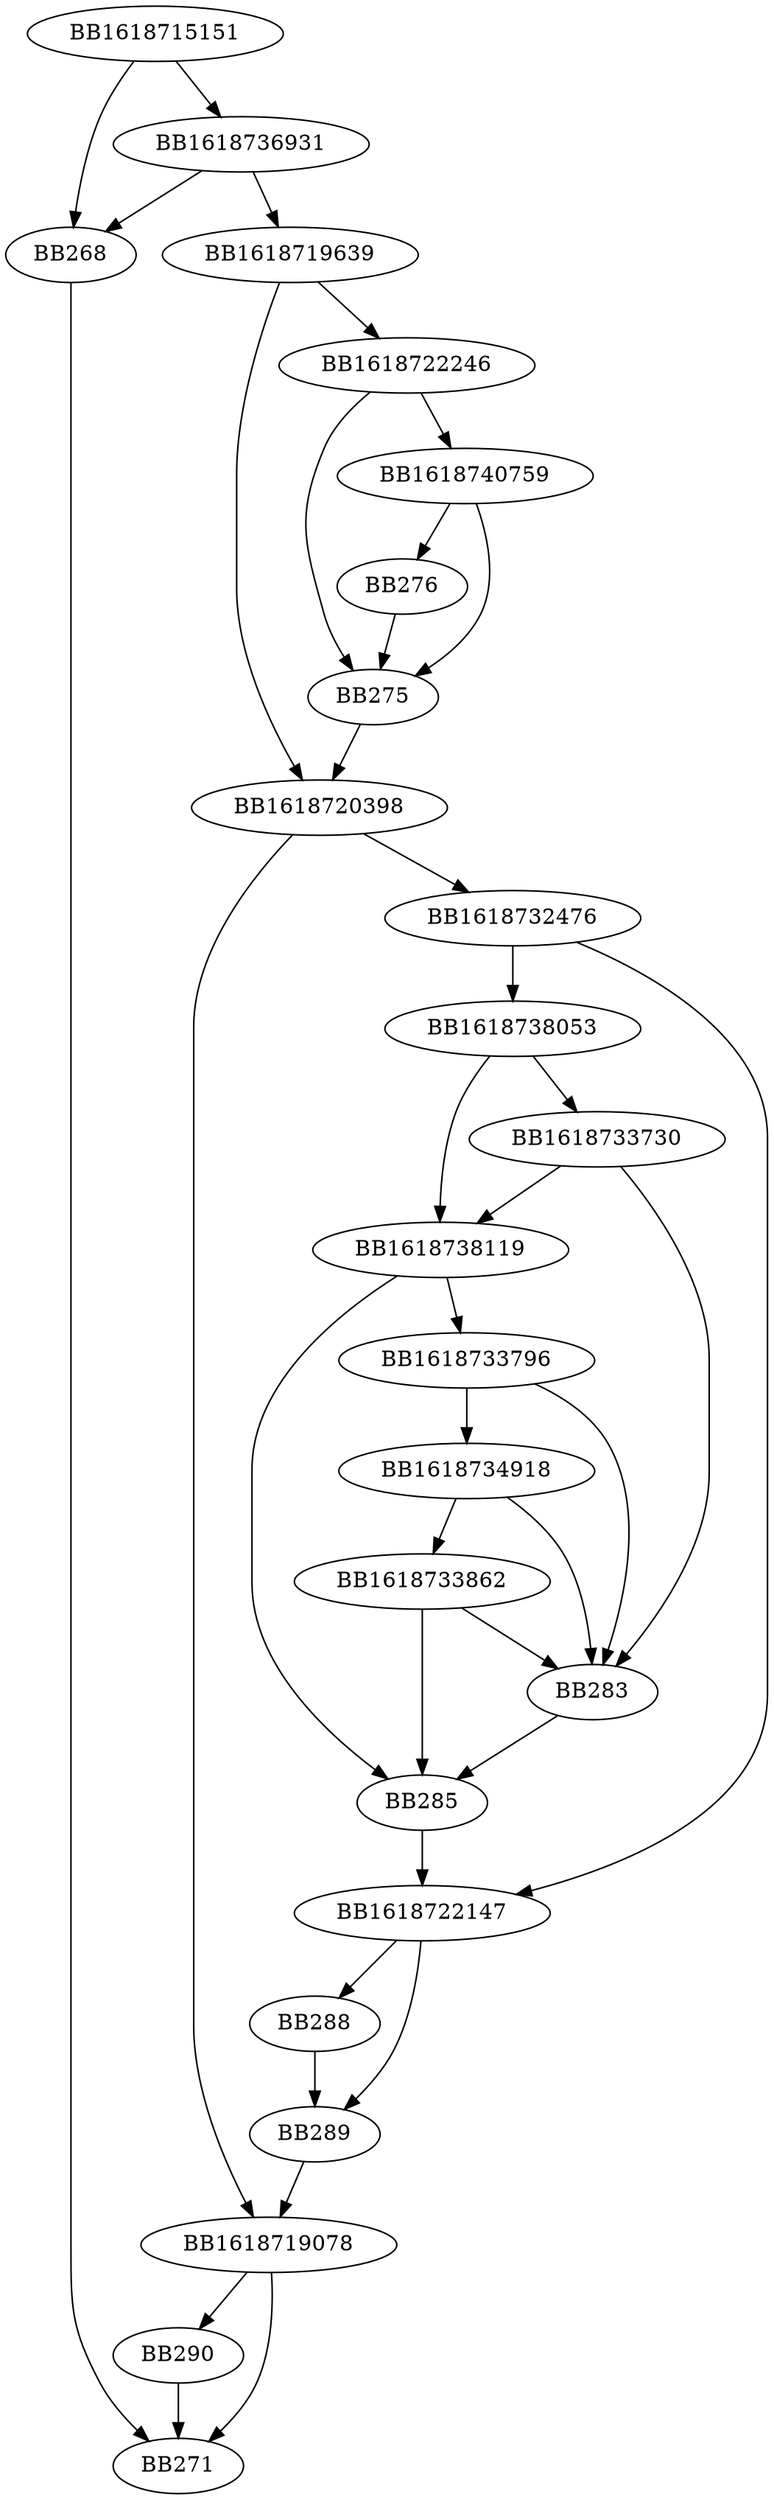 digraph G{
	BB1618715151->BB268;
	BB1618715151->BB1618736931;
	BB1618736931->BB268;
	BB1618736931->BB1618719639;
	BB268->BB271;
	BB1618719639->BB1618720398;
	BB1618719639->BB1618722246;
	BB1618722246->BB1618740759;
	BB1618722246->BB275;
	BB1618740759->BB276;
	BB1618740759->BB275;
	BB276->BB275;
	BB275->BB1618720398;
	BB1618720398->BB1618719078;
	BB1618720398->BB1618732476;
	BB1618732476->BB1618738053;
	BB1618732476->BB1618722147;
	BB1618738053->BB1618733730;
	BB1618738053->BB1618738119;
	BB1618733730->BB283;
	BB1618733730->BB1618738119;
	BB1618738119->BB1618733796;
	BB1618738119->BB285;
	BB1618733796->BB283;
	BB1618733796->BB1618734918;
	BB1618734918->BB283;
	BB1618734918->BB1618733862;
	BB1618733862->BB283;
	BB1618733862->BB285;
	BB283->BB285;
	BB285->BB1618722147;
	BB1618722147->BB288;
	BB1618722147->BB289;
	BB288->BB289;
	BB289->BB1618719078;
	BB1618719078->BB271;
	BB1618719078->BB290;
	BB290->BB271;
}
